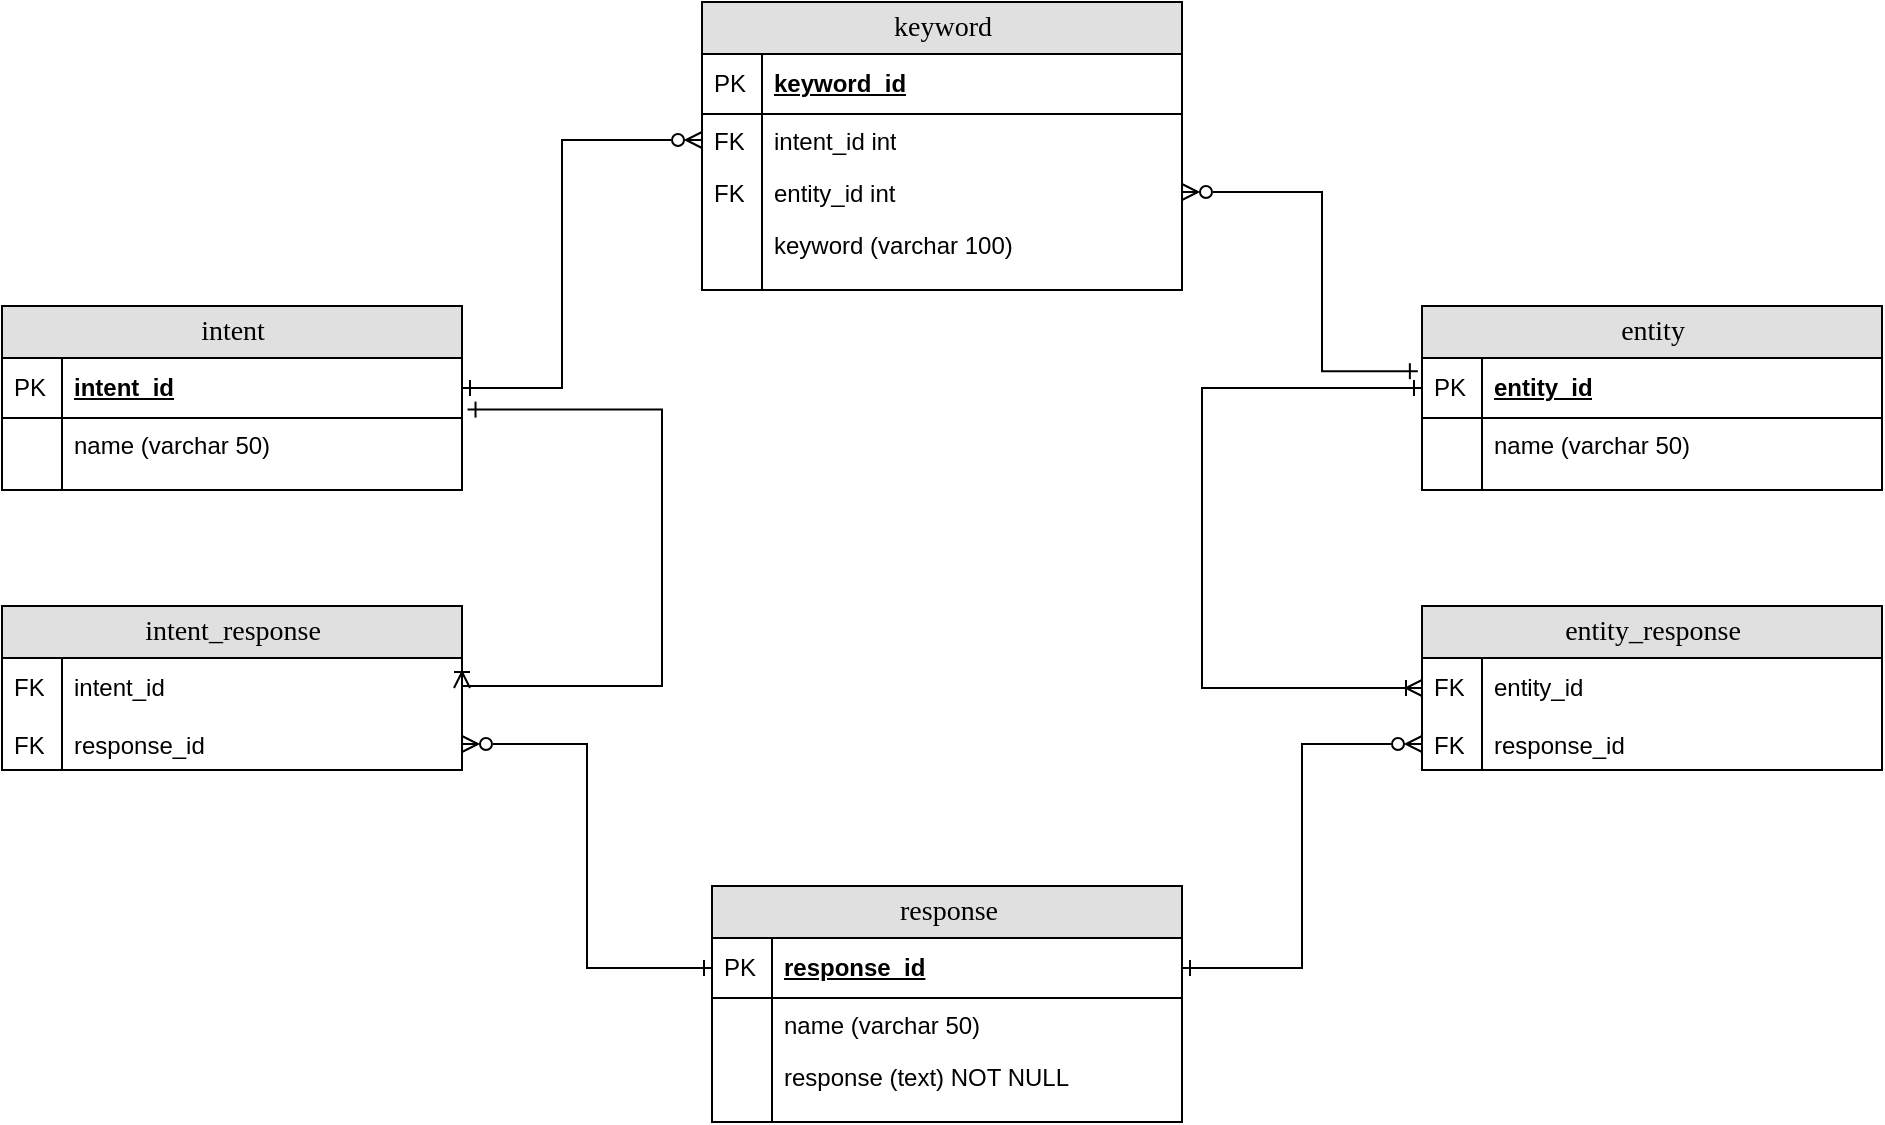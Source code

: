 <mxfile version="24.2.2" type="device">
  <diagram name="Page-1" id="e56a1550-8fbb-45ad-956c-1786394a9013">
    <mxGraphModel dx="1050" dy="569" grid="1" gridSize="10" guides="1" tooltips="1" connect="1" arrows="1" fold="1" page="1" pageScale="1" pageWidth="1100" pageHeight="850" background="none" math="0" shadow="0">
      <root>
        <mxCell id="0" />
        <mxCell id="1" parent="0" />
        <mxCell id="2e49270ec7c68f3f-8" value="response" style="swimlane;html=1;fontStyle=0;childLayout=stackLayout;horizontal=1;startSize=26;fillColor=#e0e0e0;horizontalStack=0;resizeParent=1;resizeLast=0;collapsible=1;marginBottom=0;swimlaneFillColor=#ffffff;align=center;rounded=0;shadow=0;comic=0;labelBackgroundColor=none;strokeWidth=1;fontFamily=Verdana;fontSize=14;swimlaneLine=1;" parent="1" vertex="1">
          <mxGeometry x="405" y="470" width="235" height="118" as="geometry" />
        </mxCell>
        <mxCell id="2e49270ec7c68f3f-9" value="response_id" style="shape=partialRectangle;top=0;left=0;right=0;bottom=1;html=1;align=left;verticalAlign=middle;fillColor=none;spacingLeft=34;spacingRight=4;whiteSpace=wrap;overflow=hidden;rotatable=0;points=[[0,0.5],[1,0.5]];portConstraint=eastwest;dropTarget=0;fontStyle=5;" parent="2e49270ec7c68f3f-8" vertex="1">
          <mxGeometry y="26" width="235" height="30" as="geometry" />
        </mxCell>
        <mxCell id="2e49270ec7c68f3f-10" value="PK" style="shape=partialRectangle;top=0;left=0;bottom=0;html=1;fillColor=none;align=left;verticalAlign=middle;spacingLeft=4;spacingRight=4;whiteSpace=wrap;overflow=hidden;rotatable=0;points=[];portConstraint=eastwest;part=1;" parent="2e49270ec7c68f3f-9" vertex="1" connectable="0">
          <mxGeometry width="30" height="30" as="geometry" />
        </mxCell>
        <mxCell id="2e49270ec7c68f3f-11" value="name (varchar 50)" style="shape=partialRectangle;top=0;left=0;right=0;bottom=0;html=1;align=left;verticalAlign=top;fillColor=none;spacingLeft=34;spacingRight=4;whiteSpace=wrap;overflow=hidden;rotatable=0;points=[[0,0.5],[1,0.5]];portConstraint=eastwest;dropTarget=0;" parent="2e49270ec7c68f3f-8" vertex="1">
          <mxGeometry y="56" width="235" height="26" as="geometry" />
        </mxCell>
        <mxCell id="2e49270ec7c68f3f-12" value="" style="shape=partialRectangle;top=0;left=0;bottom=0;html=1;fillColor=none;align=left;verticalAlign=top;spacingLeft=4;spacingRight=4;whiteSpace=wrap;overflow=hidden;rotatable=0;points=[];portConstraint=eastwest;part=1;" parent="2e49270ec7c68f3f-11" vertex="1" connectable="0">
          <mxGeometry width="30" height="26" as="geometry" />
        </mxCell>
        <mxCell id="2e49270ec7c68f3f-13" value="response (text) NOT NULL" style="shape=partialRectangle;top=0;left=0;right=0;bottom=0;html=1;align=left;verticalAlign=top;fillColor=none;spacingLeft=34;spacingRight=4;whiteSpace=wrap;overflow=hidden;rotatable=0;points=[[0,0.5],[1,0.5]];portConstraint=eastwest;dropTarget=0;" parent="2e49270ec7c68f3f-8" vertex="1">
          <mxGeometry y="82" width="235" height="26" as="geometry" />
        </mxCell>
        <mxCell id="2e49270ec7c68f3f-14" value="" style="shape=partialRectangle;top=0;left=0;bottom=0;html=1;fillColor=none;align=left;verticalAlign=top;spacingLeft=4;spacingRight=4;whiteSpace=wrap;overflow=hidden;rotatable=0;points=[];portConstraint=eastwest;part=1;" parent="2e49270ec7c68f3f-13" vertex="1" connectable="0">
          <mxGeometry width="30" height="26" as="geometry" />
        </mxCell>
        <mxCell id="2e49270ec7c68f3f-17" value="" style="shape=partialRectangle;top=0;left=0;right=0;bottom=0;html=1;align=left;verticalAlign=top;fillColor=none;spacingLeft=34;spacingRight=4;whiteSpace=wrap;overflow=hidden;rotatable=0;points=[[0,0.5],[1,0.5]];portConstraint=eastwest;dropTarget=0;" parent="2e49270ec7c68f3f-8" vertex="1">
          <mxGeometry y="108" width="235" height="10" as="geometry" />
        </mxCell>
        <mxCell id="2e49270ec7c68f3f-18" value="" style="shape=partialRectangle;top=0;left=0;bottom=0;html=1;fillColor=none;align=left;verticalAlign=top;spacingLeft=4;spacingRight=4;whiteSpace=wrap;overflow=hidden;rotatable=0;points=[];portConstraint=eastwest;part=1;" parent="2e49270ec7c68f3f-17" vertex="1" connectable="0">
          <mxGeometry width="30" height="10" as="geometry" />
        </mxCell>
        <mxCell id="vmU3RBU-jyYA_iw3uHa3-1" value="entity" style="swimlane;html=1;fontStyle=0;childLayout=stackLayout;horizontal=1;startSize=26;fillColor=#e0e0e0;horizontalStack=0;resizeParent=1;resizeLast=0;collapsible=1;marginBottom=0;swimlaneFillColor=#ffffff;align=center;rounded=0;shadow=0;comic=0;labelBackgroundColor=none;strokeWidth=1;fontFamily=Verdana;fontSize=14;swimlaneLine=1;" parent="1" vertex="1">
          <mxGeometry x="760" y="180" width="230" height="92" as="geometry" />
        </mxCell>
        <mxCell id="vmU3RBU-jyYA_iw3uHa3-2" value="entity_id" style="shape=partialRectangle;top=0;left=0;right=0;bottom=1;html=1;align=left;verticalAlign=middle;fillColor=none;spacingLeft=34;spacingRight=4;whiteSpace=wrap;overflow=hidden;rotatable=0;points=[[0,0.5],[1,0.5]];portConstraint=eastwest;dropTarget=0;fontStyle=5;" parent="vmU3RBU-jyYA_iw3uHa3-1" vertex="1">
          <mxGeometry y="26" width="230" height="30" as="geometry" />
        </mxCell>
        <mxCell id="vmU3RBU-jyYA_iw3uHa3-3" value="PK" style="shape=partialRectangle;top=0;left=0;bottom=0;html=1;fillColor=none;align=left;verticalAlign=middle;spacingLeft=4;spacingRight=4;whiteSpace=wrap;overflow=hidden;rotatable=0;points=[];portConstraint=eastwest;part=1;" parent="vmU3RBU-jyYA_iw3uHa3-2" vertex="1" connectable="0">
          <mxGeometry width="30" height="30" as="geometry" />
        </mxCell>
        <mxCell id="vmU3RBU-jyYA_iw3uHa3-4" value="name (varchar 50)" style="shape=partialRectangle;top=0;left=0;right=0;bottom=0;html=1;align=left;verticalAlign=top;fillColor=none;spacingLeft=34;spacingRight=4;whiteSpace=wrap;overflow=hidden;rotatable=0;points=[[0,0.5],[1,0.5]];portConstraint=eastwest;dropTarget=0;" parent="vmU3RBU-jyYA_iw3uHa3-1" vertex="1">
          <mxGeometry y="56" width="230" height="26" as="geometry" />
        </mxCell>
        <mxCell id="vmU3RBU-jyYA_iw3uHa3-5" value="" style="shape=partialRectangle;top=0;left=0;bottom=0;html=1;fillColor=none;align=left;verticalAlign=top;spacingLeft=4;spacingRight=4;whiteSpace=wrap;overflow=hidden;rotatable=0;points=[];portConstraint=eastwest;part=1;" parent="vmU3RBU-jyYA_iw3uHa3-4" vertex="1" connectable="0">
          <mxGeometry width="30" height="26" as="geometry" />
        </mxCell>
        <mxCell id="vmU3RBU-jyYA_iw3uHa3-8" value="" style="shape=partialRectangle;top=0;left=0;right=0;bottom=0;html=1;align=left;verticalAlign=top;fillColor=none;spacingLeft=34;spacingRight=4;whiteSpace=wrap;overflow=hidden;rotatable=0;points=[[0,0.5],[1,0.5]];portConstraint=eastwest;dropTarget=0;" parent="vmU3RBU-jyYA_iw3uHa3-1" vertex="1">
          <mxGeometry y="82" width="230" height="10" as="geometry" />
        </mxCell>
        <mxCell id="vmU3RBU-jyYA_iw3uHa3-9" value="" style="shape=partialRectangle;top=0;left=0;bottom=0;html=1;fillColor=none;align=left;verticalAlign=top;spacingLeft=4;spacingRight=4;whiteSpace=wrap;overflow=hidden;rotatable=0;points=[];portConstraint=eastwest;part=1;" parent="vmU3RBU-jyYA_iw3uHa3-8" vertex="1" connectable="0">
          <mxGeometry width="30" height="10" as="geometry" />
        </mxCell>
        <mxCell id="vmU3RBU-jyYA_iw3uHa3-10" value="intent" style="swimlane;html=1;fontStyle=0;childLayout=stackLayout;horizontal=1;startSize=26;fillColor=#e0e0e0;horizontalStack=0;resizeParent=1;resizeLast=0;collapsible=1;marginBottom=0;swimlaneFillColor=#ffffff;align=center;rounded=0;shadow=0;comic=0;labelBackgroundColor=none;strokeWidth=1;fontFamily=Verdana;fontSize=14;swimlaneLine=1;" parent="1" vertex="1">
          <mxGeometry x="50" y="180" width="230" height="92" as="geometry" />
        </mxCell>
        <mxCell id="vmU3RBU-jyYA_iw3uHa3-11" value="intent_id" style="shape=partialRectangle;top=0;left=0;right=0;bottom=1;html=1;align=left;verticalAlign=middle;fillColor=none;spacingLeft=34;spacingRight=4;whiteSpace=wrap;overflow=hidden;rotatable=0;points=[[0,0.5],[1,0.5]];portConstraint=eastwest;dropTarget=0;fontStyle=5;" parent="vmU3RBU-jyYA_iw3uHa3-10" vertex="1">
          <mxGeometry y="26" width="230" height="30" as="geometry" />
        </mxCell>
        <mxCell id="vmU3RBU-jyYA_iw3uHa3-12" value="PK" style="shape=partialRectangle;top=0;left=0;bottom=0;html=1;fillColor=none;align=left;verticalAlign=middle;spacingLeft=4;spacingRight=4;whiteSpace=wrap;overflow=hidden;rotatable=0;points=[];portConstraint=eastwest;part=1;" parent="vmU3RBU-jyYA_iw3uHa3-11" vertex="1" connectable="0">
          <mxGeometry width="30" height="30" as="geometry" />
        </mxCell>
        <mxCell id="vmU3RBU-jyYA_iw3uHa3-13" value="name (varchar 50)" style="shape=partialRectangle;top=0;left=0;right=0;bottom=0;html=1;align=left;verticalAlign=top;fillColor=none;spacingLeft=34;spacingRight=4;whiteSpace=wrap;overflow=hidden;rotatable=0;points=[[0,0.5],[1,0.5]];portConstraint=eastwest;dropTarget=0;" parent="vmU3RBU-jyYA_iw3uHa3-10" vertex="1">
          <mxGeometry y="56" width="230" height="26" as="geometry" />
        </mxCell>
        <mxCell id="vmU3RBU-jyYA_iw3uHa3-14" value="" style="shape=partialRectangle;top=0;left=0;bottom=0;html=1;fillColor=none;align=left;verticalAlign=top;spacingLeft=4;spacingRight=4;whiteSpace=wrap;overflow=hidden;rotatable=0;points=[];portConstraint=eastwest;part=1;" parent="vmU3RBU-jyYA_iw3uHa3-13" vertex="1" connectable="0">
          <mxGeometry width="30" height="26" as="geometry" />
        </mxCell>
        <mxCell id="vmU3RBU-jyYA_iw3uHa3-17" value="" style="shape=partialRectangle;top=0;left=0;right=0;bottom=0;html=1;align=left;verticalAlign=top;fillColor=none;spacingLeft=34;spacingRight=4;whiteSpace=wrap;overflow=hidden;rotatable=0;points=[[0,0.5],[1,0.5]];portConstraint=eastwest;dropTarget=0;" parent="vmU3RBU-jyYA_iw3uHa3-10" vertex="1">
          <mxGeometry y="82" width="230" height="10" as="geometry" />
        </mxCell>
        <mxCell id="vmU3RBU-jyYA_iw3uHa3-18" value="" style="shape=partialRectangle;top=0;left=0;bottom=0;html=1;fillColor=none;align=left;verticalAlign=top;spacingLeft=4;spacingRight=4;whiteSpace=wrap;overflow=hidden;rotatable=0;points=[];portConstraint=eastwest;part=1;" parent="vmU3RBU-jyYA_iw3uHa3-17" vertex="1" connectable="0">
          <mxGeometry width="30" height="10" as="geometry" />
        </mxCell>
        <mxCell id="vmU3RBU-jyYA_iw3uHa3-19" value="keyword" style="swimlane;html=1;fontStyle=0;childLayout=stackLayout;horizontal=1;startSize=26;fillColor=#e0e0e0;horizontalStack=0;resizeParent=1;resizeLast=0;collapsible=1;marginBottom=0;swimlaneFillColor=#ffffff;align=center;rounded=0;shadow=0;comic=0;labelBackgroundColor=none;strokeWidth=1;fontFamily=Verdana;fontSize=14;swimlaneLine=1;" parent="1" vertex="1">
          <mxGeometry x="400" y="28" width="240" height="144" as="geometry" />
        </mxCell>
        <mxCell id="vmU3RBU-jyYA_iw3uHa3-20" value="keyword_id" style="shape=partialRectangle;top=0;left=0;right=0;bottom=1;html=1;align=left;verticalAlign=middle;fillColor=none;spacingLeft=34;spacingRight=4;whiteSpace=wrap;overflow=hidden;rotatable=0;points=[[0,0.5],[1,0.5]];portConstraint=eastwest;dropTarget=0;fontStyle=5;" parent="vmU3RBU-jyYA_iw3uHa3-19" vertex="1">
          <mxGeometry y="26" width="240" height="30" as="geometry" />
        </mxCell>
        <mxCell id="vmU3RBU-jyYA_iw3uHa3-21" value="PK" style="shape=partialRectangle;top=0;left=0;bottom=0;html=1;fillColor=none;align=left;verticalAlign=middle;spacingLeft=4;spacingRight=4;whiteSpace=wrap;overflow=hidden;rotatable=0;points=[];portConstraint=eastwest;part=1;" parent="vmU3RBU-jyYA_iw3uHa3-20" vertex="1" connectable="0">
          <mxGeometry width="30" height="30" as="geometry" />
        </mxCell>
        <mxCell id="vmU3RBU-jyYA_iw3uHa3-28" value="intent_id int" style="shape=partialRectangle;top=0;left=0;right=0;bottom=0;html=1;align=left;verticalAlign=top;fillColor=none;spacingLeft=34;spacingRight=4;whiteSpace=wrap;overflow=hidden;rotatable=0;points=[[0,0.5],[1,0.5]];portConstraint=eastwest;dropTarget=0;" parent="vmU3RBU-jyYA_iw3uHa3-19" vertex="1">
          <mxGeometry y="56" width="240" height="26" as="geometry" />
        </mxCell>
        <mxCell id="vmU3RBU-jyYA_iw3uHa3-29" value="FK" style="shape=partialRectangle;top=0;left=0;bottom=0;html=1;fillColor=none;align=left;verticalAlign=top;spacingLeft=4;spacingRight=4;whiteSpace=wrap;overflow=hidden;rotatable=0;points=[];portConstraint=eastwest;part=1;" parent="vmU3RBU-jyYA_iw3uHa3-28" vertex="1" connectable="0">
          <mxGeometry width="30" height="26" as="geometry" />
        </mxCell>
        <mxCell id="vmU3RBU-jyYA_iw3uHa3-24" value="entity_id int" style="shape=partialRectangle;top=0;left=0;right=0;bottom=0;html=1;align=left;verticalAlign=top;fillColor=none;spacingLeft=34;spacingRight=4;whiteSpace=wrap;overflow=hidden;rotatable=0;points=[[0,0.5],[1,0.5]];portConstraint=eastwest;dropTarget=0;" parent="vmU3RBU-jyYA_iw3uHa3-19" vertex="1">
          <mxGeometry y="82" width="240" height="26" as="geometry" />
        </mxCell>
        <mxCell id="vmU3RBU-jyYA_iw3uHa3-25" value="FK" style="shape=partialRectangle;top=0;left=0;bottom=0;html=1;fillColor=none;align=left;verticalAlign=top;spacingLeft=4;spacingRight=4;whiteSpace=wrap;overflow=hidden;rotatable=0;points=[];portConstraint=eastwest;part=1;" parent="vmU3RBU-jyYA_iw3uHa3-24" vertex="1" connectable="0">
          <mxGeometry width="30" height="26" as="geometry" />
        </mxCell>
        <mxCell id="vmU3RBU-jyYA_iw3uHa3-22" value="keyword (varchar 100)" style="shape=partialRectangle;top=0;left=0;right=0;bottom=0;html=1;align=left;verticalAlign=top;fillColor=none;spacingLeft=34;spacingRight=4;whiteSpace=wrap;overflow=hidden;rotatable=0;points=[[0,0.5],[1,0.5]];portConstraint=eastwest;dropTarget=0;" parent="vmU3RBU-jyYA_iw3uHa3-19" vertex="1">
          <mxGeometry y="108" width="240" height="26" as="geometry" />
        </mxCell>
        <mxCell id="vmU3RBU-jyYA_iw3uHa3-23" value="" style="shape=partialRectangle;top=0;left=0;bottom=0;html=1;fillColor=none;align=left;verticalAlign=top;spacingLeft=4;spacingRight=4;whiteSpace=wrap;overflow=hidden;rotatable=0;points=[];portConstraint=eastwest;part=1;" parent="vmU3RBU-jyYA_iw3uHa3-22" vertex="1" connectable="0">
          <mxGeometry width="30" height="26" as="geometry" />
        </mxCell>
        <mxCell id="vmU3RBU-jyYA_iw3uHa3-26" value="" style="shape=partialRectangle;top=0;left=0;right=0;bottom=0;html=1;align=left;verticalAlign=top;fillColor=none;spacingLeft=34;spacingRight=4;whiteSpace=wrap;overflow=hidden;rotatable=0;points=[[0,0.5],[1,0.5]];portConstraint=eastwest;dropTarget=0;" parent="vmU3RBU-jyYA_iw3uHa3-19" vertex="1">
          <mxGeometry y="134" width="240" height="10" as="geometry" />
        </mxCell>
        <mxCell id="vmU3RBU-jyYA_iw3uHa3-27" value="" style="shape=partialRectangle;top=0;left=0;bottom=0;html=1;fillColor=none;align=left;verticalAlign=top;spacingLeft=4;spacingRight=4;whiteSpace=wrap;overflow=hidden;rotatable=0;points=[];portConstraint=eastwest;part=1;" parent="vmU3RBU-jyYA_iw3uHa3-26" vertex="1" connectable="0">
          <mxGeometry width="30" height="10" as="geometry" />
        </mxCell>
        <mxCell id="vmU3RBU-jyYA_iw3uHa3-30" value="intent_response" style="swimlane;html=1;fontStyle=0;childLayout=stackLayout;horizontal=1;startSize=26;fillColor=#e0e0e0;horizontalStack=0;resizeParent=1;resizeLast=0;collapsible=1;marginBottom=0;swimlaneFillColor=#ffffff;align=center;rounded=0;shadow=0;comic=0;labelBackgroundColor=none;strokeWidth=1;fontFamily=Verdana;fontSize=14;swimlaneLine=1;" parent="1" vertex="1">
          <mxGeometry x="50" y="330" width="230" height="82" as="geometry" />
        </mxCell>
        <mxCell id="vmU3RBU-jyYA_iw3uHa3-31" value="intent_id" style="shape=partialRectangle;top=0;left=0;right=0;bottom=1;html=1;align=left;verticalAlign=middle;fillColor=none;spacingLeft=34;spacingRight=4;whiteSpace=wrap;overflow=hidden;rotatable=0;points=[[0,0.5],[1,0.5]];portConstraint=eastwest;dropTarget=0;fontStyle=0;strokeColor=none;" parent="vmU3RBU-jyYA_iw3uHa3-30" vertex="1">
          <mxGeometry y="26" width="230" height="30" as="geometry" />
        </mxCell>
        <mxCell id="vmU3RBU-jyYA_iw3uHa3-32" value="FK" style="shape=partialRectangle;top=0;left=0;bottom=0;html=1;fillColor=none;align=left;verticalAlign=middle;spacingLeft=4;spacingRight=4;whiteSpace=wrap;overflow=hidden;rotatable=0;points=[];portConstraint=eastwest;part=1;" parent="vmU3RBU-jyYA_iw3uHa3-31" vertex="1" connectable="0">
          <mxGeometry width="30" height="30" as="geometry" />
        </mxCell>
        <mxCell id="vmU3RBU-jyYA_iw3uHa3-33" value="response_id" style="shape=partialRectangle;top=0;left=0;right=0;bottom=0;html=1;align=left;verticalAlign=top;fillColor=none;spacingLeft=34;spacingRight=4;whiteSpace=wrap;overflow=hidden;rotatable=0;points=[[0,0.5],[1,0.5]];portConstraint=eastwest;dropTarget=0;" parent="vmU3RBU-jyYA_iw3uHa3-30" vertex="1">
          <mxGeometry y="56" width="230" height="26" as="geometry" />
        </mxCell>
        <mxCell id="vmU3RBU-jyYA_iw3uHa3-34" value="FK" style="shape=partialRectangle;top=0;left=0;bottom=0;html=1;fillColor=none;align=left;verticalAlign=top;spacingLeft=4;spacingRight=4;whiteSpace=wrap;overflow=hidden;rotatable=0;points=[];portConstraint=eastwest;part=1;" parent="vmU3RBU-jyYA_iw3uHa3-33" vertex="1" connectable="0">
          <mxGeometry width="30" height="26" as="geometry" />
        </mxCell>
        <mxCell id="vmU3RBU-jyYA_iw3uHa3-37" value="entity_response" style="swimlane;html=1;fontStyle=0;childLayout=stackLayout;horizontal=1;startSize=26;fillColor=#e0e0e0;horizontalStack=0;resizeParent=1;resizeLast=0;collapsible=1;marginBottom=0;swimlaneFillColor=#ffffff;align=center;rounded=0;shadow=0;comic=0;labelBackgroundColor=none;strokeWidth=1;fontFamily=Verdana;fontSize=14;swimlaneLine=1;" parent="1" vertex="1">
          <mxGeometry x="760" y="330" width="230" height="82" as="geometry" />
        </mxCell>
        <mxCell id="vmU3RBU-jyYA_iw3uHa3-38" value="entity_id" style="shape=partialRectangle;top=0;left=0;right=0;bottom=1;html=1;align=left;verticalAlign=middle;fillColor=none;spacingLeft=34;spacingRight=4;whiteSpace=wrap;overflow=hidden;rotatable=0;points=[[0,0.5],[1,0.5]];portConstraint=eastwest;dropTarget=0;fontStyle=0;strokeColor=none;" parent="vmU3RBU-jyYA_iw3uHa3-37" vertex="1">
          <mxGeometry y="26" width="230" height="30" as="geometry" />
        </mxCell>
        <mxCell id="vmU3RBU-jyYA_iw3uHa3-39" value="FK" style="shape=partialRectangle;top=0;left=0;bottom=0;html=1;fillColor=none;align=left;verticalAlign=middle;spacingLeft=4;spacingRight=4;whiteSpace=wrap;overflow=hidden;rotatable=0;points=[];portConstraint=eastwest;part=1;" parent="vmU3RBU-jyYA_iw3uHa3-38" vertex="1" connectable="0">
          <mxGeometry width="30" height="30" as="geometry" />
        </mxCell>
        <mxCell id="vmU3RBU-jyYA_iw3uHa3-40" value="response_id" style="shape=partialRectangle;top=0;left=0;right=0;bottom=0;html=1;align=left;verticalAlign=top;fillColor=none;spacingLeft=34;spacingRight=4;whiteSpace=wrap;overflow=hidden;rotatable=0;points=[[0,0.5],[1,0.5]];portConstraint=eastwest;dropTarget=0;" parent="vmU3RBU-jyYA_iw3uHa3-37" vertex="1">
          <mxGeometry y="56" width="230" height="26" as="geometry" />
        </mxCell>
        <mxCell id="vmU3RBU-jyYA_iw3uHa3-41" value="FK" style="shape=partialRectangle;top=0;left=0;bottom=0;html=1;fillColor=none;align=left;verticalAlign=top;spacingLeft=4;spacingRight=4;whiteSpace=wrap;overflow=hidden;rotatable=0;points=[];portConstraint=eastwest;part=1;" parent="vmU3RBU-jyYA_iw3uHa3-40" vertex="1" connectable="0">
          <mxGeometry width="30" height="26" as="geometry" />
        </mxCell>
        <mxCell id="vmU3RBU-jyYA_iw3uHa3-42" style="edgeStyle=orthogonalEdgeStyle;rounded=0;orthogonalLoop=1;jettySize=auto;html=1;entryX=0;entryY=0.5;entryDx=0;entryDy=0;endArrow=ERzeroToMany;endFill=0;startArrow=ERone;startFill=0;" parent="1" source="2e49270ec7c68f3f-9" target="vmU3RBU-jyYA_iw3uHa3-40" edge="1">
          <mxGeometry relative="1" as="geometry" />
        </mxCell>
        <mxCell id="vmU3RBU-jyYA_iw3uHa3-43" style="edgeStyle=orthogonalEdgeStyle;rounded=0;orthogonalLoop=1;jettySize=auto;html=1;endArrow=ERzeroToMany;endFill=0;startArrow=ERone;startFill=0;exitX=0;exitY=0.5;exitDx=0;exitDy=0;entryX=1;entryY=0.5;entryDx=0;entryDy=0;" parent="1" source="2e49270ec7c68f3f-9" target="vmU3RBU-jyYA_iw3uHa3-33" edge="1">
          <mxGeometry relative="1" as="geometry">
            <mxPoint x="340" y="500" as="sourcePoint" />
            <mxPoint x="470" y="528" as="targetPoint" />
          </mxGeometry>
        </mxCell>
        <mxCell id="vmU3RBU-jyYA_iw3uHa3-44" style="edgeStyle=orthogonalEdgeStyle;rounded=0;orthogonalLoop=1;jettySize=auto;html=1;endArrow=ERzeroToMany;endFill=0;startArrow=ERone;startFill=0;exitX=1;exitY=0.5;exitDx=0;exitDy=0;entryX=0;entryY=0.5;entryDx=0;entryDy=0;" parent="1" source="vmU3RBU-jyYA_iw3uHa3-11" target="vmU3RBU-jyYA_iw3uHa3-28" edge="1">
          <mxGeometry relative="1" as="geometry">
            <mxPoint x="390" y="260" as="sourcePoint" />
            <mxPoint x="300" y="288" as="targetPoint" />
            <Array as="points">
              <mxPoint x="330" y="221" />
              <mxPoint x="330" y="97" />
            </Array>
          </mxGeometry>
        </mxCell>
        <mxCell id="vmU3RBU-jyYA_iw3uHa3-45" style="edgeStyle=orthogonalEdgeStyle;rounded=0;orthogonalLoop=1;jettySize=auto;html=1;endArrow=ERzeroToMany;endFill=0;startArrow=ERone;startFill=0;exitX=-0.009;exitY=0.22;exitDx=0;exitDy=0;entryX=1;entryY=0.5;entryDx=0;entryDy=0;exitPerimeter=0;" parent="1" source="vmU3RBU-jyYA_iw3uHa3-2" target="vmU3RBU-jyYA_iw3uHa3-24" edge="1">
          <mxGeometry relative="1" as="geometry">
            <mxPoint x="690" y="196" as="sourcePoint" />
            <mxPoint x="780" y="224" as="targetPoint" />
            <Array as="points">
              <mxPoint x="710" y="213" />
              <mxPoint x="710" y="123" />
            </Array>
          </mxGeometry>
        </mxCell>
        <mxCell id="vmU3RBU-jyYA_iw3uHa3-46" style="edgeStyle=orthogonalEdgeStyle;rounded=0;orthogonalLoop=1;jettySize=auto;html=1;exitX=0;exitY=0.5;exitDx=0;exitDy=0;entryX=0;entryY=0.5;entryDx=0;entryDy=0;endArrow=ERoneToMany;endFill=0;startArrow=ERone;startFill=0;" parent="1" source="vmU3RBU-jyYA_iw3uHa3-2" target="vmU3RBU-jyYA_iw3uHa3-38" edge="1">
          <mxGeometry relative="1" as="geometry">
            <Array as="points">
              <mxPoint x="650" y="221" />
              <mxPoint x="650" y="371" />
            </Array>
          </mxGeometry>
        </mxCell>
        <mxCell id="vmU3RBU-jyYA_iw3uHa3-47" style="edgeStyle=orthogonalEdgeStyle;rounded=0;orthogonalLoop=1;jettySize=auto;html=1;exitX=1.012;exitY=0.86;exitDx=0;exitDy=0;entryX=1;entryY=0.5;entryDx=0;entryDy=0;endArrow=ERoneToMany;endFill=0;startArrow=ERone;startFill=0;exitPerimeter=0;" parent="1" source="vmU3RBU-jyYA_iw3uHa3-11" target="vmU3RBU-jyYA_iw3uHa3-31" edge="1">
          <mxGeometry relative="1" as="geometry">
            <mxPoint x="20" y="110" as="sourcePoint" />
            <mxPoint x="20" y="470" as="targetPoint" />
            <Array as="points">
              <mxPoint x="380" y="232" />
              <mxPoint x="380" y="370" />
            </Array>
          </mxGeometry>
        </mxCell>
      </root>
    </mxGraphModel>
  </diagram>
</mxfile>
